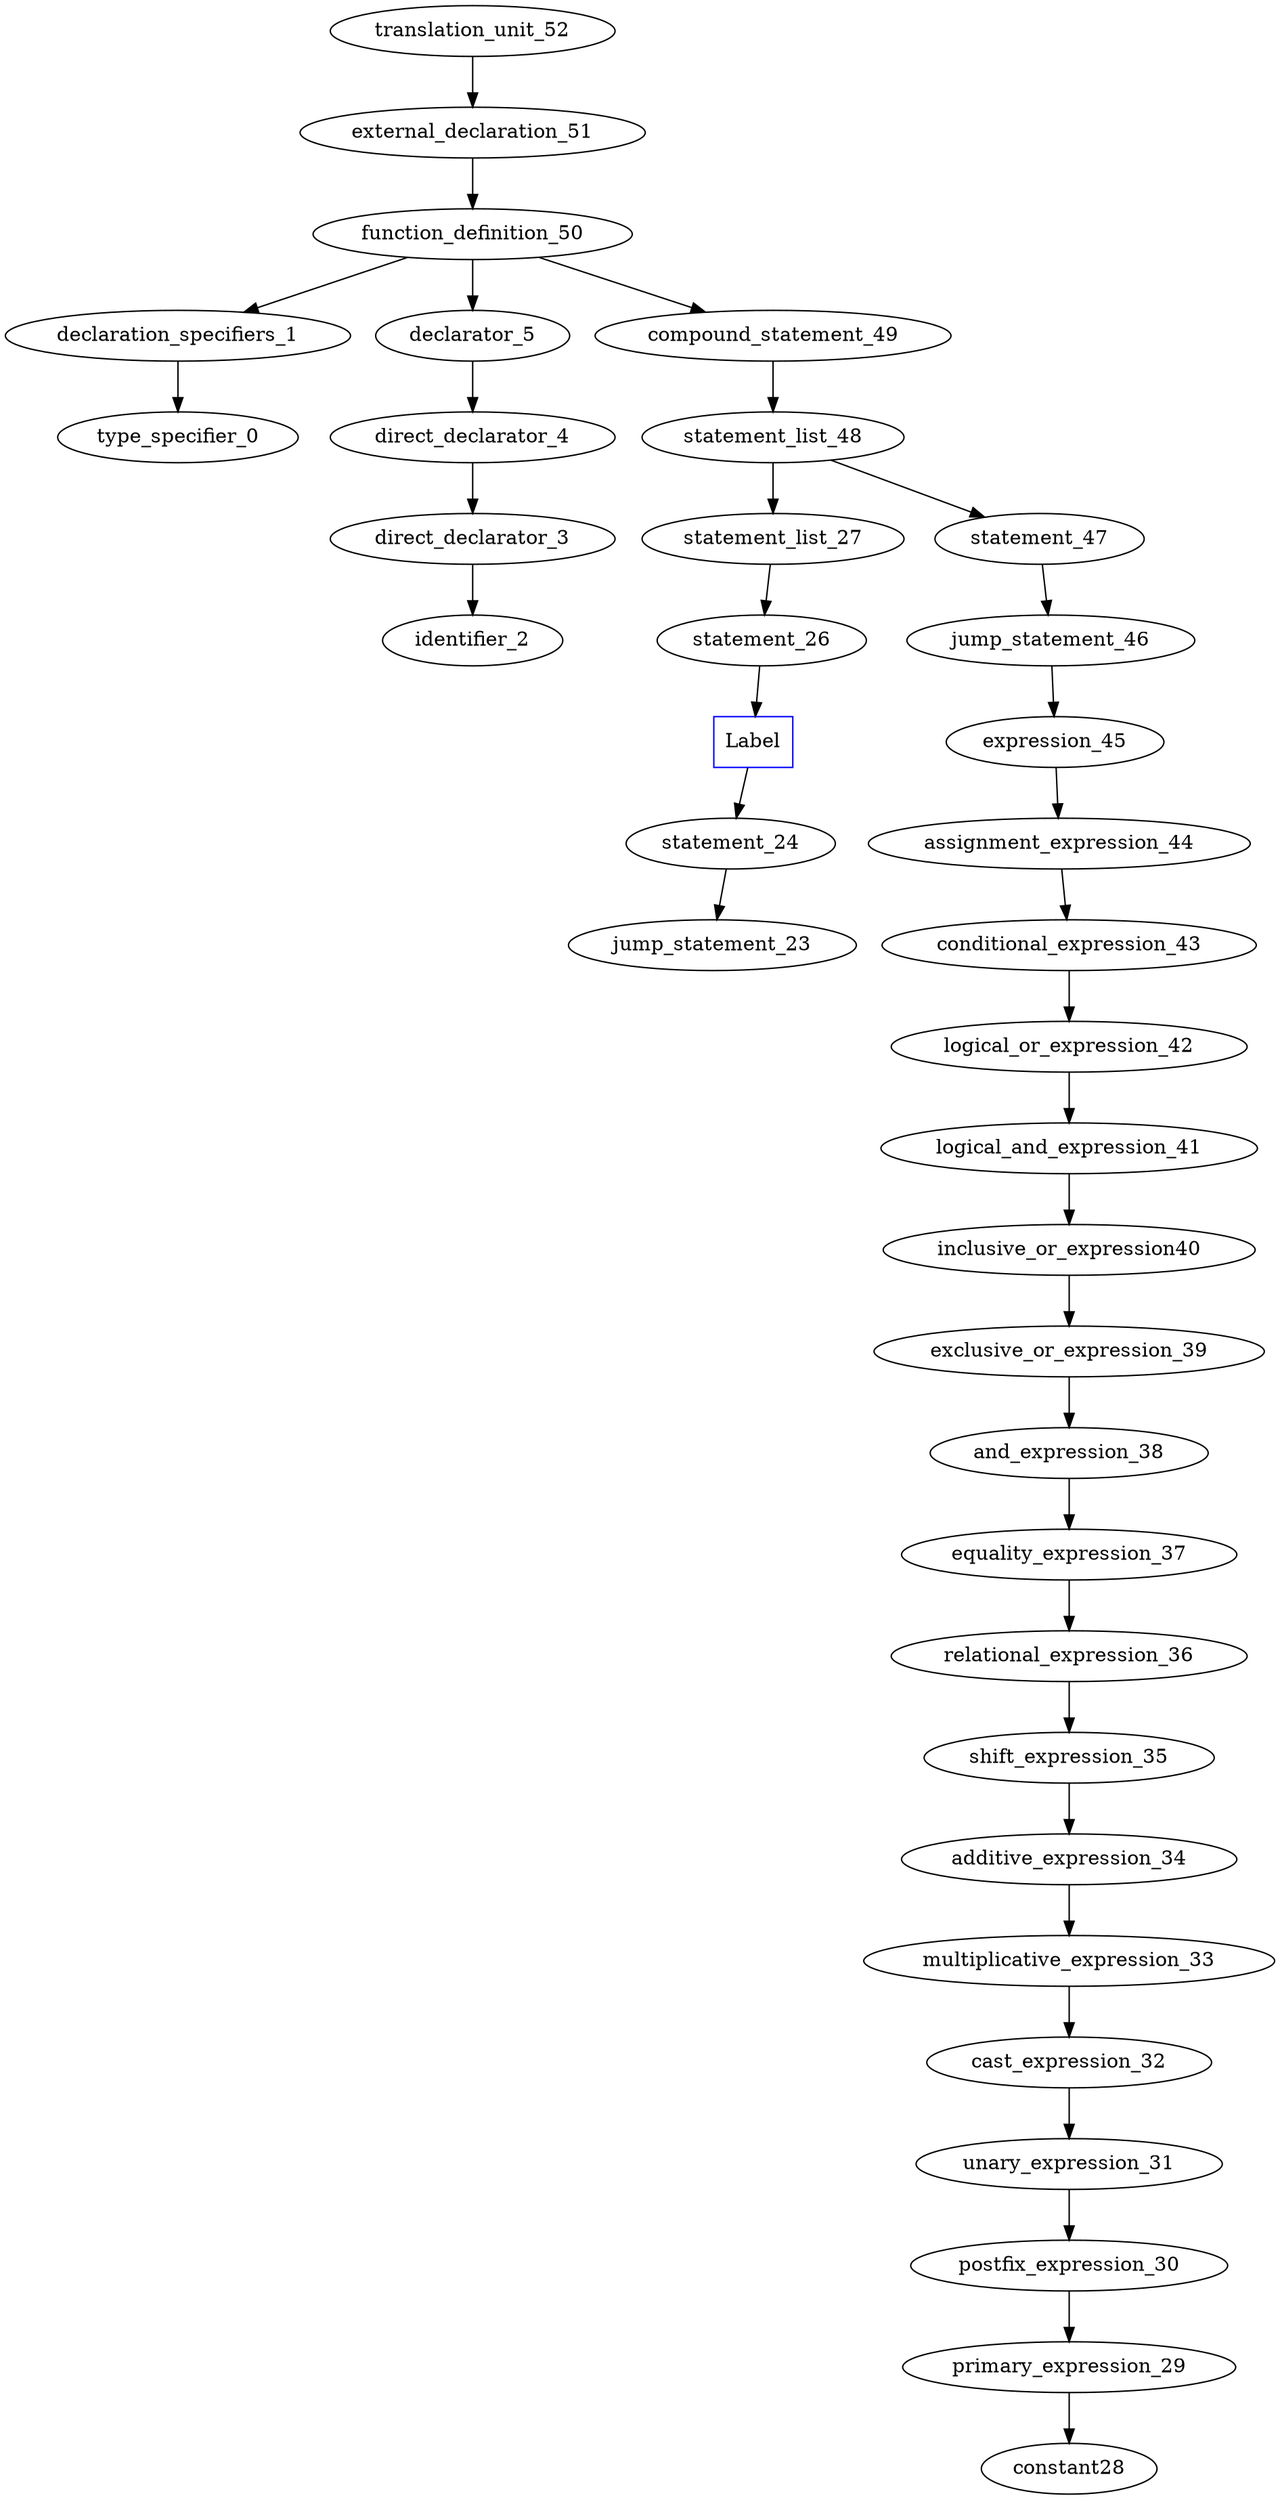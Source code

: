 digraph AST {
	translation_unit_52 -> external_declaration_51;
	external_declaration_51 -> function_definition_50;
	function_definition_50 -> declaration_specifiers_1;
	declaration_specifiers_1 -> type_specifier_0;
	function_definition_50 -> declarator_5;
	declarator_5 -> direct_declarator_4;
	direct_declarator_4 -> direct_declarator_3;
	direct_declarator_3 -> identifier_2;
	function_definition_50 -> compound_statement_49;
	compound_statement_49 -> statement_list_48;
	statement_list_48 -> statement_list_27;
	statement_list_27 -> statement_26;
	statement_26 -> labeled_statement_25;
	labeled_statement_25 [shape = box,color=blue,label="Label"]
	labeled_statement_25 -> statement_24;
	statement_24 -> jump_statement_23;
	statement_list_48 -> statement_47;
	statement_47 -> jump_statement_46;
	jump_statement_46 -> expression_45;
	expression_45 -> assignment_expression_44;
	assignment_expression_44 -> conditional_expression_43;
	conditional_expression_43 -> logical_or_expression_42;
	logical_or_expression_42 -> logical_and_expression_41;
	logical_and_expression_41 -> inclusive_or_expression40;
	inclusive_or_expression40 -> exclusive_or_expression_39;
	exclusive_or_expression_39 -> and_expression_38;
	and_expression_38 -> equality_expression_37;
	equality_expression_37 -> relational_expression_36;
	relational_expression_36 -> shift_expression_35;
	shift_expression_35 -> additive_expression_34;
	additive_expression_34 -> multiplicative_expression_33;
	multiplicative_expression_33 -> cast_expression_32;
	cast_expression_32 -> unary_expression_31;
	unary_expression_31 -> postfix_expression_30;
	postfix_expression_30 -> primary_expression_29;
	primary_expression_29 -> constant28;
}
